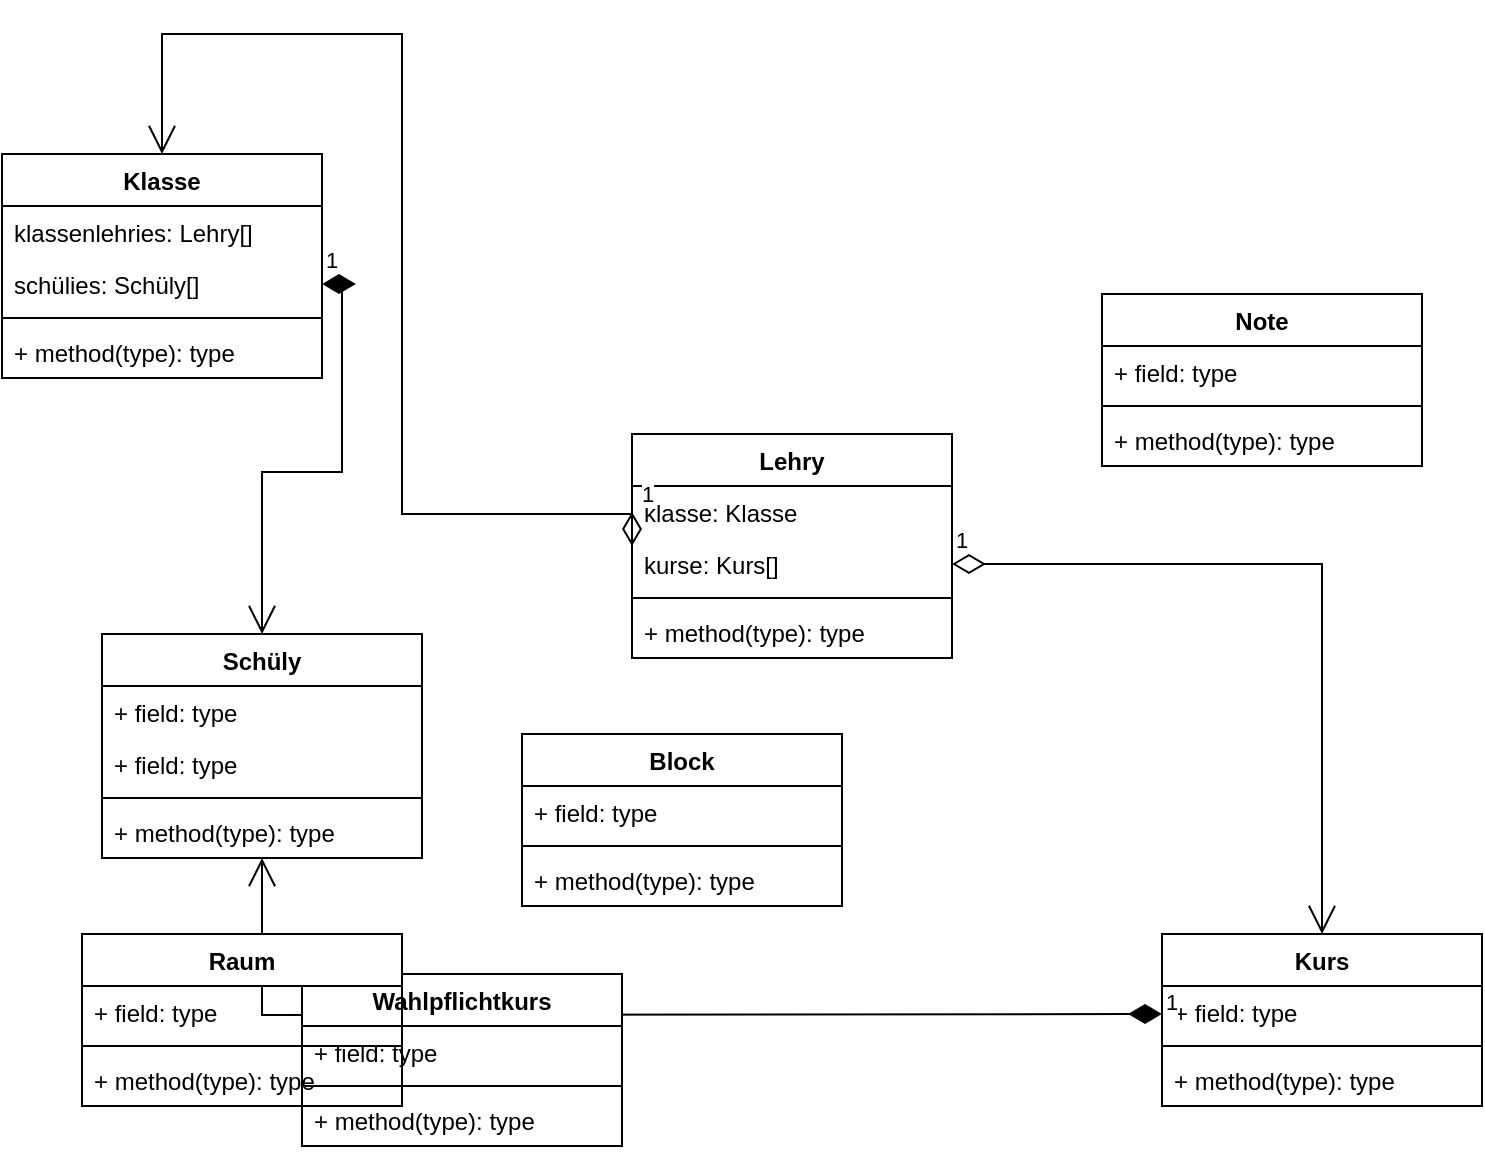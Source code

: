 <mxfile version="21.7.5" type="github">
  <diagram name="Page-1" id="dtJzsJgUxtqX0qayBi3o">
    <mxGraphModel dx="988" dy="1613" grid="1" gridSize="10" guides="1" tooltips="1" connect="1" arrows="1" fold="1" page="1" pageScale="1" pageWidth="850" pageHeight="1100" math="0" shadow="0">
      <root>
        <mxCell id="0" />
        <mxCell id="1" parent="0" />
        <mxCell id="Ywo8sZGYOxIatxg1FXtq-1" value="Schüly" style="swimlane;fontStyle=1;align=center;verticalAlign=top;childLayout=stackLayout;horizontal=1;startSize=26;horizontalStack=0;resizeParent=1;resizeParentMax=0;resizeLast=0;collapsible=1;marginBottom=0;whiteSpace=wrap;html=1;" vertex="1" parent="1">
          <mxGeometry x="80" y="190" width="160" height="112" as="geometry" />
        </mxCell>
        <mxCell id="Ywo8sZGYOxIatxg1FXtq-5" value="+ field: type" style="text;strokeColor=none;fillColor=none;align=left;verticalAlign=top;spacingLeft=4;spacingRight=4;overflow=hidden;rotatable=0;points=[[0,0.5],[1,0.5]];portConstraint=eastwest;whiteSpace=wrap;html=1;" vertex="1" parent="Ywo8sZGYOxIatxg1FXtq-1">
          <mxGeometry y="26" width="160" height="26" as="geometry" />
        </mxCell>
        <mxCell id="Ywo8sZGYOxIatxg1FXtq-38" value="+ field: type" style="text;strokeColor=none;fillColor=none;align=left;verticalAlign=top;spacingLeft=4;spacingRight=4;overflow=hidden;rotatable=0;points=[[0,0.5],[1,0.5]];portConstraint=eastwest;whiteSpace=wrap;html=1;" vertex="1" parent="Ywo8sZGYOxIatxg1FXtq-1">
          <mxGeometry y="52" width="160" height="26" as="geometry" />
        </mxCell>
        <mxCell id="Ywo8sZGYOxIatxg1FXtq-3" value="" style="line;strokeWidth=1;fillColor=none;align=left;verticalAlign=middle;spacingTop=-1;spacingLeft=3;spacingRight=3;rotatable=0;labelPosition=right;points=[];portConstraint=eastwest;strokeColor=inherit;" vertex="1" parent="Ywo8sZGYOxIatxg1FXtq-1">
          <mxGeometry y="78" width="160" height="8" as="geometry" />
        </mxCell>
        <mxCell id="Ywo8sZGYOxIatxg1FXtq-4" value="+ method(type): type" style="text;strokeColor=none;fillColor=none;align=left;verticalAlign=top;spacingLeft=4;spacingRight=4;overflow=hidden;rotatable=0;points=[[0,0.5],[1,0.5]];portConstraint=eastwest;whiteSpace=wrap;html=1;" vertex="1" parent="Ywo8sZGYOxIatxg1FXtq-1">
          <mxGeometry y="86" width="160" height="26" as="geometry" />
        </mxCell>
        <mxCell id="Ywo8sZGYOxIatxg1FXtq-6" value="Lehry" style="swimlane;fontStyle=1;align=center;verticalAlign=top;childLayout=stackLayout;horizontal=1;startSize=26;horizontalStack=0;resizeParent=1;resizeParentMax=0;resizeLast=0;collapsible=1;marginBottom=0;whiteSpace=wrap;html=1;" vertex="1" parent="1">
          <mxGeometry x="345" y="90" width="160" height="112" as="geometry" />
        </mxCell>
        <mxCell id="Ywo8sZGYOxIatxg1FXtq-42" value="klasse: Klasse" style="text;strokeColor=none;fillColor=none;align=left;verticalAlign=top;spacingLeft=4;spacingRight=4;overflow=hidden;rotatable=0;points=[[0,0.5],[1,0.5]];portConstraint=eastwest;whiteSpace=wrap;html=1;" vertex="1" parent="Ywo8sZGYOxIatxg1FXtq-6">
          <mxGeometry y="26" width="160" height="26" as="geometry" />
        </mxCell>
        <mxCell id="Ywo8sZGYOxIatxg1FXtq-7" value="kurse: Kurs[]" style="text;strokeColor=none;fillColor=none;align=left;verticalAlign=top;spacingLeft=4;spacingRight=4;overflow=hidden;rotatable=0;points=[[0,0.5],[1,0.5]];portConstraint=eastwest;whiteSpace=wrap;html=1;" vertex="1" parent="Ywo8sZGYOxIatxg1FXtq-6">
          <mxGeometry y="52" width="160" height="26" as="geometry" />
        </mxCell>
        <mxCell id="Ywo8sZGYOxIatxg1FXtq-8" value="" style="line;strokeWidth=1;fillColor=none;align=left;verticalAlign=middle;spacingTop=-1;spacingLeft=3;spacingRight=3;rotatable=0;labelPosition=right;points=[];portConstraint=eastwest;strokeColor=inherit;" vertex="1" parent="Ywo8sZGYOxIatxg1FXtq-6">
          <mxGeometry y="78" width="160" height="8" as="geometry" />
        </mxCell>
        <mxCell id="Ywo8sZGYOxIatxg1FXtq-9" value="+ method(type): type" style="text;strokeColor=none;fillColor=none;align=left;verticalAlign=top;spacingLeft=4;spacingRight=4;overflow=hidden;rotatable=0;points=[[0,0.5],[1,0.5]];portConstraint=eastwest;whiteSpace=wrap;html=1;" vertex="1" parent="Ywo8sZGYOxIatxg1FXtq-6">
          <mxGeometry y="86" width="160" height="26" as="geometry" />
        </mxCell>
        <mxCell id="Ywo8sZGYOxIatxg1FXtq-10" value="Kurs" style="swimlane;fontStyle=1;align=center;verticalAlign=top;childLayout=stackLayout;horizontal=1;startSize=26;horizontalStack=0;resizeParent=1;resizeParentMax=0;resizeLast=0;collapsible=1;marginBottom=0;whiteSpace=wrap;html=1;" vertex="1" parent="1">
          <mxGeometry x="610" y="340" width="160" height="86" as="geometry" />
        </mxCell>
        <mxCell id="Ywo8sZGYOxIatxg1FXtq-11" value="+ field: type" style="text;strokeColor=none;fillColor=none;align=left;verticalAlign=top;spacingLeft=4;spacingRight=4;overflow=hidden;rotatable=0;points=[[0,0.5],[1,0.5]];portConstraint=eastwest;whiteSpace=wrap;html=1;" vertex="1" parent="Ywo8sZGYOxIatxg1FXtq-10">
          <mxGeometry y="26" width="160" height="26" as="geometry" />
        </mxCell>
        <mxCell id="Ywo8sZGYOxIatxg1FXtq-47" value="1" style="endArrow=open;html=1;endSize=12;startArrow=diamondThin;startSize=14;startFill=1;edgeStyle=orthogonalEdgeStyle;align=left;verticalAlign=bottom;rounded=0;entryX=0.5;entryY=1;entryDx=0;entryDy=0;" edge="1" parent="Ywo8sZGYOxIatxg1FXtq-10" target="Ywo8sZGYOxIatxg1FXtq-1">
          <mxGeometry x="-1" y="3" relative="1" as="geometry">
            <mxPoint y="40" as="sourcePoint" />
            <mxPoint x="160" y="40" as="targetPoint" />
          </mxGeometry>
        </mxCell>
        <mxCell id="Ywo8sZGYOxIatxg1FXtq-12" value="" style="line;strokeWidth=1;fillColor=none;align=left;verticalAlign=middle;spacingTop=-1;spacingLeft=3;spacingRight=3;rotatable=0;labelPosition=right;points=[];portConstraint=eastwest;strokeColor=inherit;" vertex="1" parent="Ywo8sZGYOxIatxg1FXtq-10">
          <mxGeometry y="52" width="160" height="8" as="geometry" />
        </mxCell>
        <mxCell id="Ywo8sZGYOxIatxg1FXtq-13" value="+ method(type): type" style="text;strokeColor=none;fillColor=none;align=left;verticalAlign=top;spacingLeft=4;spacingRight=4;overflow=hidden;rotatable=0;points=[[0,0.5],[1,0.5]];portConstraint=eastwest;whiteSpace=wrap;html=1;" vertex="1" parent="Ywo8sZGYOxIatxg1FXtq-10">
          <mxGeometry y="60" width="160" height="26" as="geometry" />
        </mxCell>
        <mxCell id="Ywo8sZGYOxIatxg1FXtq-14" value="Klasse" style="swimlane;fontStyle=1;align=center;verticalAlign=top;childLayout=stackLayout;horizontal=1;startSize=26;horizontalStack=0;resizeParent=1;resizeParentMax=0;resizeLast=0;collapsible=1;marginBottom=0;whiteSpace=wrap;html=1;" vertex="1" parent="1">
          <mxGeometry x="30" y="-50" width="160" height="112" as="geometry">
            <mxRectangle x="130" y="10" width="80" height="30" as="alternateBounds" />
          </mxGeometry>
        </mxCell>
        <mxCell id="Ywo8sZGYOxIatxg1FXtq-2" value="&lt;div&gt;klassenlehries: Lehry[]&lt;/div&gt;&lt;div&gt;&lt;br&gt;&lt;/div&gt;" style="text;strokeColor=none;fillColor=none;align=left;verticalAlign=top;spacingLeft=4;spacingRight=4;overflow=hidden;rotatable=0;points=[[0,0.5],[1,0.5]];portConstraint=eastwest;whiteSpace=wrap;html=1;" vertex="1" parent="Ywo8sZGYOxIatxg1FXtq-14">
          <mxGeometry y="26" width="160" height="26" as="geometry" />
        </mxCell>
        <mxCell id="Ywo8sZGYOxIatxg1FXtq-39" value="schülies: Schüly[]" style="text;strokeColor=none;fillColor=none;align=left;verticalAlign=top;spacingLeft=4;spacingRight=4;overflow=hidden;rotatable=0;points=[[0,0.5],[1,0.5]];portConstraint=eastwest;whiteSpace=wrap;html=1;" vertex="1" parent="Ywo8sZGYOxIatxg1FXtq-14">
          <mxGeometry y="52" width="160" height="26" as="geometry" />
        </mxCell>
        <mxCell id="Ywo8sZGYOxIatxg1FXtq-16" value="" style="line;strokeWidth=1;fillColor=none;align=left;verticalAlign=middle;spacingTop=-1;spacingLeft=3;spacingRight=3;rotatable=0;labelPosition=right;points=[];portConstraint=eastwest;strokeColor=inherit;" vertex="1" parent="Ywo8sZGYOxIatxg1FXtq-14">
          <mxGeometry y="78" width="160" height="8" as="geometry" />
        </mxCell>
        <mxCell id="Ywo8sZGYOxIatxg1FXtq-17" value="+ method(type): type" style="text;strokeColor=none;fillColor=none;align=left;verticalAlign=top;spacingLeft=4;spacingRight=4;overflow=hidden;rotatable=0;points=[[0,0.5],[1,0.5]];portConstraint=eastwest;whiteSpace=wrap;html=1;" vertex="1" parent="Ywo8sZGYOxIatxg1FXtq-14">
          <mxGeometry y="86" width="160" height="26" as="geometry" />
        </mxCell>
        <mxCell id="Ywo8sZGYOxIatxg1FXtq-18" value="Wahlpflichtkurs" style="swimlane;fontStyle=1;align=center;verticalAlign=top;childLayout=stackLayout;horizontal=1;startSize=26;horizontalStack=0;resizeParent=1;resizeParentMax=0;resizeLast=0;collapsible=1;marginBottom=0;whiteSpace=wrap;html=1;" vertex="1" parent="1">
          <mxGeometry x="180" y="360" width="160" height="86" as="geometry" />
        </mxCell>
        <mxCell id="Ywo8sZGYOxIatxg1FXtq-19" value="+ field: type" style="text;strokeColor=none;fillColor=none;align=left;verticalAlign=top;spacingLeft=4;spacingRight=4;overflow=hidden;rotatable=0;points=[[0,0.5],[1,0.5]];portConstraint=eastwest;whiteSpace=wrap;html=1;" vertex="1" parent="Ywo8sZGYOxIatxg1FXtq-18">
          <mxGeometry y="26" width="160" height="26" as="geometry" />
        </mxCell>
        <mxCell id="Ywo8sZGYOxIatxg1FXtq-20" value="" style="line;strokeWidth=1;fillColor=none;align=left;verticalAlign=middle;spacingTop=-1;spacingLeft=3;spacingRight=3;rotatable=0;labelPosition=right;points=[];portConstraint=eastwest;strokeColor=inherit;" vertex="1" parent="Ywo8sZGYOxIatxg1FXtq-18">
          <mxGeometry y="52" width="160" height="8" as="geometry" />
        </mxCell>
        <mxCell id="Ywo8sZGYOxIatxg1FXtq-21" value="+ method(type): type" style="text;strokeColor=none;fillColor=none;align=left;verticalAlign=top;spacingLeft=4;spacingRight=4;overflow=hidden;rotatable=0;points=[[0,0.5],[1,0.5]];portConstraint=eastwest;whiteSpace=wrap;html=1;" vertex="1" parent="Ywo8sZGYOxIatxg1FXtq-18">
          <mxGeometry y="60" width="160" height="26" as="geometry" />
        </mxCell>
        <mxCell id="Ywo8sZGYOxIatxg1FXtq-22" value="Block" style="swimlane;fontStyle=1;align=center;verticalAlign=top;childLayout=stackLayout;horizontal=1;startSize=26;horizontalStack=0;resizeParent=1;resizeParentMax=0;resizeLast=0;collapsible=1;marginBottom=0;whiteSpace=wrap;html=1;" vertex="1" parent="1">
          <mxGeometry x="290" y="240" width="160" height="86" as="geometry" />
        </mxCell>
        <mxCell id="Ywo8sZGYOxIatxg1FXtq-23" value="+ field: type" style="text;strokeColor=none;fillColor=none;align=left;verticalAlign=top;spacingLeft=4;spacingRight=4;overflow=hidden;rotatable=0;points=[[0,0.5],[1,0.5]];portConstraint=eastwest;whiteSpace=wrap;html=1;" vertex="1" parent="Ywo8sZGYOxIatxg1FXtq-22">
          <mxGeometry y="26" width="160" height="26" as="geometry" />
        </mxCell>
        <mxCell id="Ywo8sZGYOxIatxg1FXtq-24" value="" style="line;strokeWidth=1;fillColor=none;align=left;verticalAlign=middle;spacingTop=-1;spacingLeft=3;spacingRight=3;rotatable=0;labelPosition=right;points=[];portConstraint=eastwest;strokeColor=inherit;" vertex="1" parent="Ywo8sZGYOxIatxg1FXtq-22">
          <mxGeometry y="52" width="160" height="8" as="geometry" />
        </mxCell>
        <mxCell id="Ywo8sZGYOxIatxg1FXtq-25" value="+ method(type): type" style="text;strokeColor=none;fillColor=none;align=left;verticalAlign=top;spacingLeft=4;spacingRight=4;overflow=hidden;rotatable=0;points=[[0,0.5],[1,0.5]];portConstraint=eastwest;whiteSpace=wrap;html=1;" vertex="1" parent="Ywo8sZGYOxIatxg1FXtq-22">
          <mxGeometry y="60" width="160" height="26" as="geometry" />
        </mxCell>
        <mxCell id="Ywo8sZGYOxIatxg1FXtq-26" value="Raum" style="swimlane;fontStyle=1;align=center;verticalAlign=top;childLayout=stackLayout;horizontal=1;startSize=26;horizontalStack=0;resizeParent=1;resizeParentMax=0;resizeLast=0;collapsible=1;marginBottom=0;whiteSpace=wrap;html=1;" vertex="1" parent="1">
          <mxGeometry x="70" y="340" width="160" height="86" as="geometry" />
        </mxCell>
        <mxCell id="Ywo8sZGYOxIatxg1FXtq-27" value="+ field: type" style="text;strokeColor=none;fillColor=none;align=left;verticalAlign=top;spacingLeft=4;spacingRight=4;overflow=hidden;rotatable=0;points=[[0,0.5],[1,0.5]];portConstraint=eastwest;whiteSpace=wrap;html=1;" vertex="1" parent="Ywo8sZGYOxIatxg1FXtq-26">
          <mxGeometry y="26" width="160" height="26" as="geometry" />
        </mxCell>
        <mxCell id="Ywo8sZGYOxIatxg1FXtq-28" value="" style="line;strokeWidth=1;fillColor=none;align=left;verticalAlign=middle;spacingTop=-1;spacingLeft=3;spacingRight=3;rotatable=0;labelPosition=right;points=[];portConstraint=eastwest;strokeColor=inherit;" vertex="1" parent="Ywo8sZGYOxIatxg1FXtq-26">
          <mxGeometry y="52" width="160" height="8" as="geometry" />
        </mxCell>
        <mxCell id="Ywo8sZGYOxIatxg1FXtq-29" value="+ method(type): type" style="text;strokeColor=none;fillColor=none;align=left;verticalAlign=top;spacingLeft=4;spacingRight=4;overflow=hidden;rotatable=0;points=[[0,0.5],[1,0.5]];portConstraint=eastwest;whiteSpace=wrap;html=1;" vertex="1" parent="Ywo8sZGYOxIatxg1FXtq-26">
          <mxGeometry y="60" width="160" height="26" as="geometry" />
        </mxCell>
        <mxCell id="Ywo8sZGYOxIatxg1FXtq-30" value="Note" style="swimlane;fontStyle=1;align=center;verticalAlign=top;childLayout=stackLayout;horizontal=1;startSize=26;horizontalStack=0;resizeParent=1;resizeParentMax=0;resizeLast=0;collapsible=1;marginBottom=0;whiteSpace=wrap;html=1;" vertex="1" parent="1">
          <mxGeometry x="580" y="20" width="160" height="86" as="geometry" />
        </mxCell>
        <mxCell id="Ywo8sZGYOxIatxg1FXtq-31" value="+ field: type" style="text;strokeColor=none;fillColor=none;align=left;verticalAlign=top;spacingLeft=4;spacingRight=4;overflow=hidden;rotatable=0;points=[[0,0.5],[1,0.5]];portConstraint=eastwest;whiteSpace=wrap;html=1;" vertex="1" parent="Ywo8sZGYOxIatxg1FXtq-30">
          <mxGeometry y="26" width="160" height="26" as="geometry" />
        </mxCell>
        <mxCell id="Ywo8sZGYOxIatxg1FXtq-32" value="" style="line;strokeWidth=1;fillColor=none;align=left;verticalAlign=middle;spacingTop=-1;spacingLeft=3;spacingRight=3;rotatable=0;labelPosition=right;points=[];portConstraint=eastwest;strokeColor=inherit;" vertex="1" parent="Ywo8sZGYOxIatxg1FXtq-30">
          <mxGeometry y="52" width="160" height="8" as="geometry" />
        </mxCell>
        <mxCell id="Ywo8sZGYOxIatxg1FXtq-33" value="+ method(type): type" style="text;strokeColor=none;fillColor=none;align=left;verticalAlign=top;spacingLeft=4;spacingRight=4;overflow=hidden;rotatable=0;points=[[0,0.5],[1,0.5]];portConstraint=eastwest;whiteSpace=wrap;html=1;" vertex="1" parent="Ywo8sZGYOxIatxg1FXtq-30">
          <mxGeometry y="60" width="160" height="26" as="geometry" />
        </mxCell>
        <mxCell id="Ywo8sZGYOxIatxg1FXtq-45" value="1" style="endArrow=open;html=1;endSize=12;startArrow=diamondThin;startSize=14;startFill=0;edgeStyle=orthogonalEdgeStyle;align=left;verticalAlign=bottom;rounded=0;exitX=1;exitY=0.5;exitDx=0;exitDy=0;" edge="1" parent="1" source="Ywo8sZGYOxIatxg1FXtq-7" target="Ywo8sZGYOxIatxg1FXtq-10">
          <mxGeometry x="-1" y="3" relative="1" as="geometry">
            <mxPoint x="490" y="140" as="sourcePoint" />
            <mxPoint x="650" y="140" as="targetPoint" />
          </mxGeometry>
        </mxCell>
        <mxCell id="Ywo8sZGYOxIatxg1FXtq-46" value="1" style="endArrow=open;html=1;endSize=12;startArrow=diamondThin;startSize=14;startFill=1;edgeStyle=orthogonalEdgeStyle;align=left;verticalAlign=bottom;rounded=0;exitX=1;exitY=0.5;exitDx=0;exitDy=0;entryX=0.5;entryY=0;entryDx=0;entryDy=0;" edge="1" parent="1" source="Ywo8sZGYOxIatxg1FXtq-39" target="Ywo8sZGYOxIatxg1FXtq-1">
          <mxGeometry x="-1" y="3" relative="1" as="geometry">
            <mxPoint x="270" y="160.0" as="sourcePoint" />
            <mxPoint x="320" y="278" as="targetPoint" />
          </mxGeometry>
        </mxCell>
        <mxCell id="Ywo8sZGYOxIatxg1FXtq-50" value="1" style="endArrow=open;html=1;endSize=12;startArrow=diamondThin;startSize=14;startFill=0;edgeStyle=orthogonalEdgeStyle;align=left;verticalAlign=bottom;rounded=0;entryX=0.5;entryY=0;entryDx=0;entryDy=0;exitX=0;exitY=0.5;exitDx=0;exitDy=0;" edge="1" parent="1" source="Ywo8sZGYOxIatxg1FXtq-42" target="Ywo8sZGYOxIatxg1FXtq-14">
          <mxGeometry x="-1" y="3" relative="1" as="geometry">
            <mxPoint x="270" y="90" as="sourcePoint" />
            <mxPoint x="440" y="140" as="targetPoint" />
            <Array as="points">
              <mxPoint x="230" y="130" />
              <mxPoint x="230" y="-110" />
              <mxPoint x="110" y="-110" />
            </Array>
          </mxGeometry>
        </mxCell>
      </root>
    </mxGraphModel>
  </diagram>
</mxfile>

